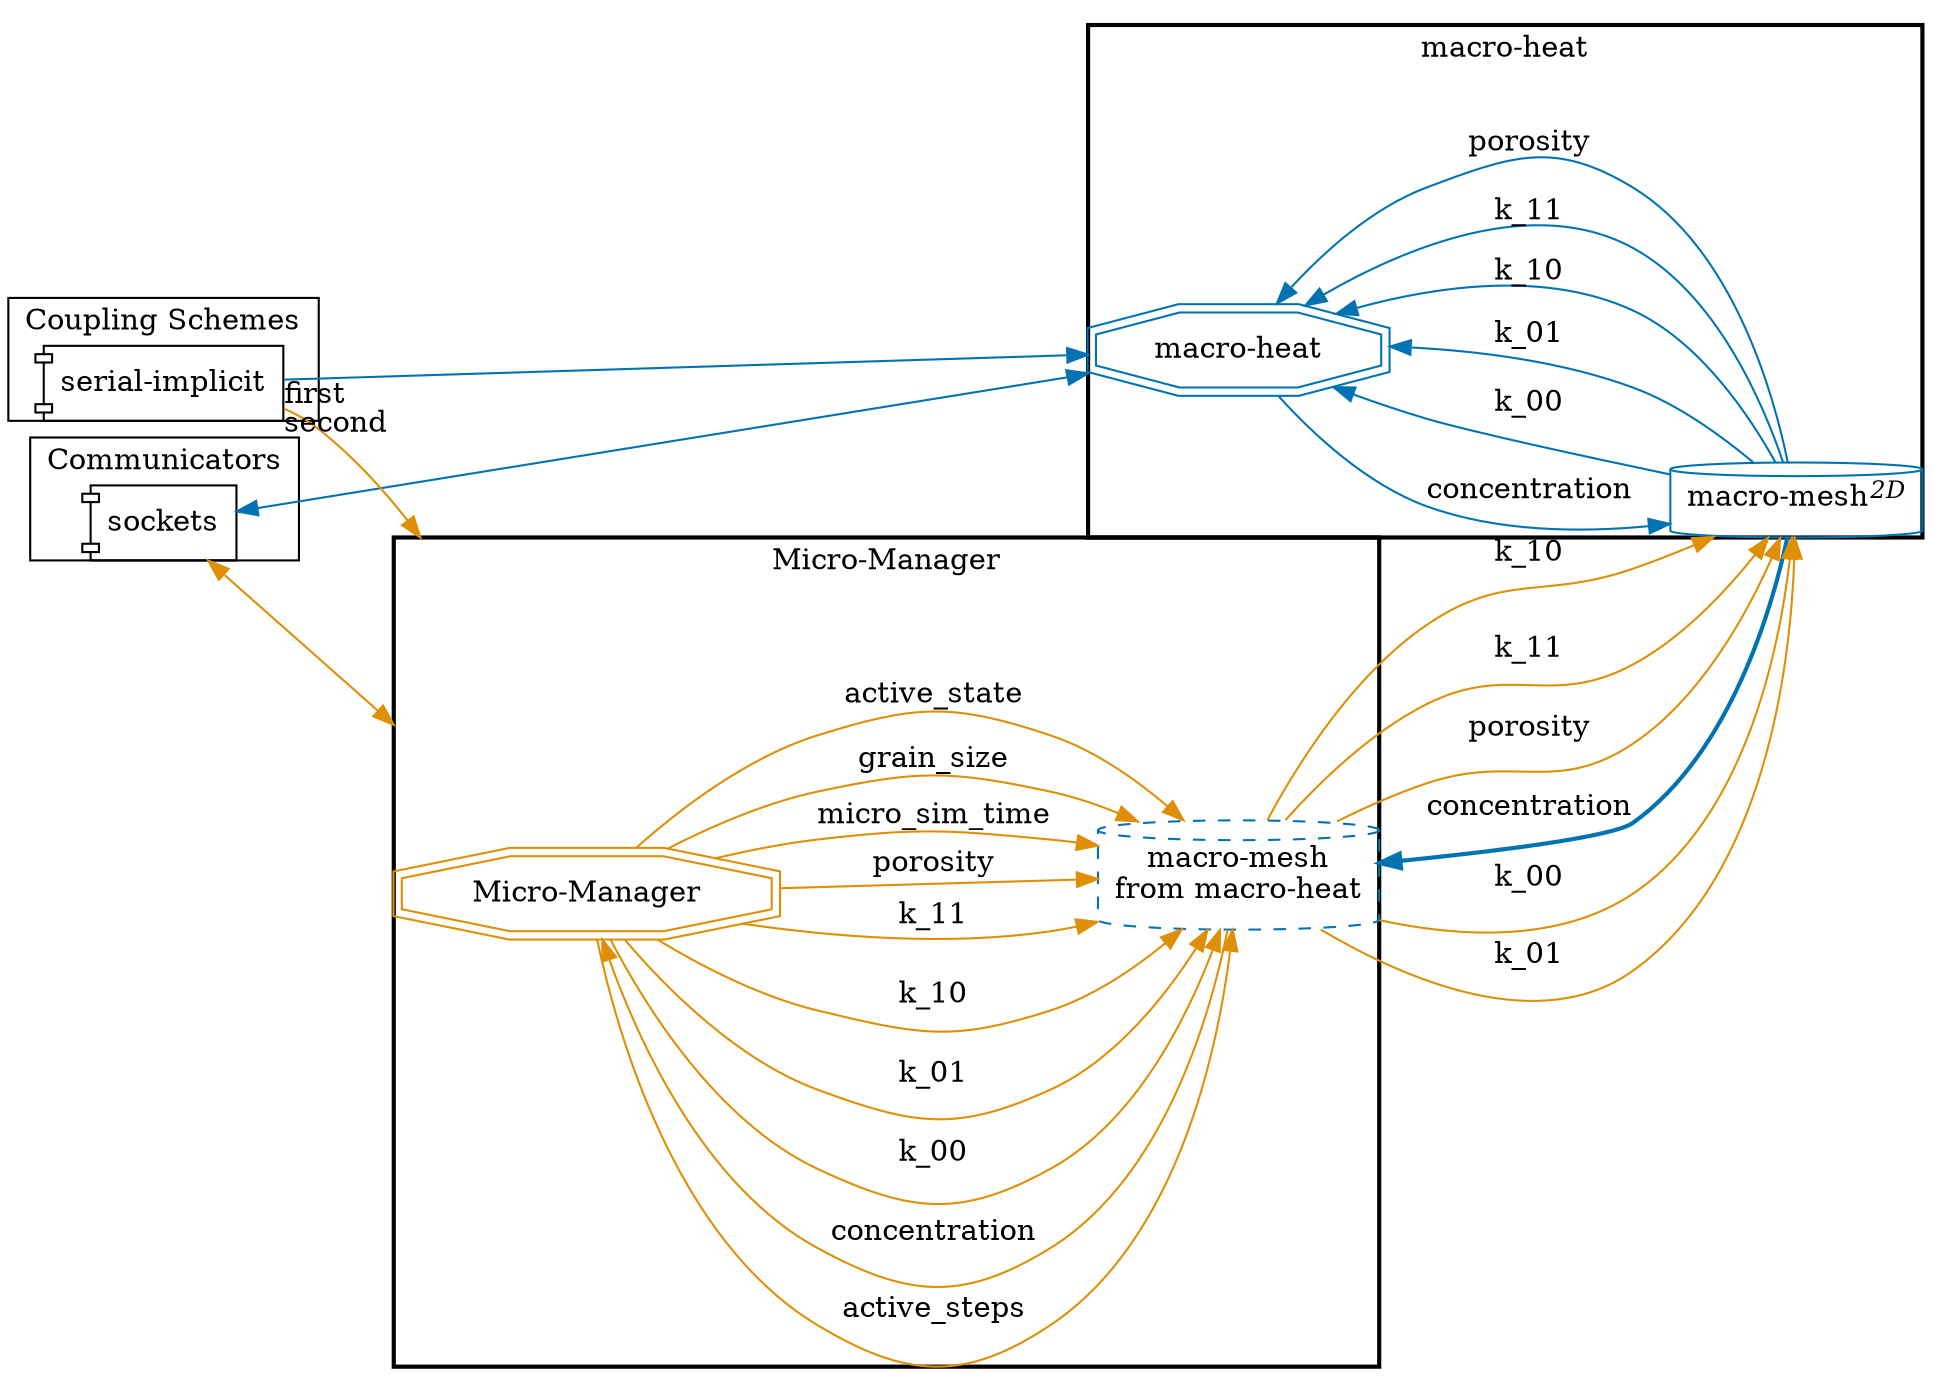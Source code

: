 digraph G {
compound=True;
layout=dot;
margin=0;
overlap=scale;
rankdir=LR;
splines=true;
subgraph cluster_m2n {
label="Communicators";
"m2n-Micro-Manager-macro-heat" [label="sockets", shape=component];
}

subgraph cluster_cpl {
label="Coupling Schemes";
"cpl-macro-heat-Micro-Manager" [label="serial-implicit", shape=component];
}

subgraph "cluster_macro-heat" {
label="macro-heat";
style=bold;
"macro-heat" [color="#0173B2", shape=doubleoctagon];
"macro-heat-macro-mesh" [color="#0173B2", label=<macro-mesh<SUP><I>2D</I></SUP>>, shape=cylinder];
"macro-heat-macro-mesh" -> "macro-heat"  [color="#0173B2", label="k_00", tooltip=scalar];
"macro-heat-macro-mesh" -> "macro-heat"  [color="#0173B2", label="k_01", tooltip=scalar];
"macro-heat-macro-mesh" -> "macro-heat"  [color="#0173B2", label="k_10", tooltip=scalar];
"macro-heat-macro-mesh" -> "macro-heat"  [color="#0173B2", label="k_11", tooltip=scalar];
"macro-heat-macro-mesh" -> "macro-heat"  [color="#0173B2", label="porosity", tooltip=scalar];
"macro-heat" -> "macro-heat-macro-mesh"  [color="#0173B2", label="concentration", tooltip=scalar];
}

subgraph "cluster_Micro-Manager" {
label="Micro-Manager";
style=bold;
"Micro-Manager" [color="#DE8F05", shape=doubleoctagon];
"Micro-Manager-macro-mesh" [color="#0173B2", label="macro-mesh
from macro-heat", shape=cylinder, style=dashed];
"Micro-Manager-macro-mesh" -> "Micro-Manager"  [color="#DE8F05", label="concentration", tooltip=scalar];
"Micro-Manager" -> "Micro-Manager-macro-mesh"  [color="#DE8F05", label="k_00", tooltip=scalar];
"Micro-Manager" -> "Micro-Manager-macro-mesh"  [color="#DE8F05", label="k_01", tooltip=scalar];
"Micro-Manager" -> "Micro-Manager-macro-mesh"  [color="#DE8F05", label="k_10", tooltip=scalar];
"Micro-Manager" -> "Micro-Manager-macro-mesh"  [color="#DE8F05", label="k_11", tooltip=scalar];
"Micro-Manager" -> "Micro-Manager-macro-mesh"  [color="#DE8F05", label="porosity", tooltip=scalar];
"Micro-Manager" -> "Micro-Manager-macro-mesh"  [color="#DE8F05", label="micro_sim_time", tooltip=scalar];
"Micro-Manager" -> "Micro-Manager-macro-mesh"  [color="#DE8F05", label="grain_size", tooltip=scalar];
"Micro-Manager" -> "Micro-Manager-macro-mesh"  [color="#DE8F05", label="active_state", tooltip=scalar];
"Micro-Manager" -> "Micro-Manager-macro-mesh"  [color="#DE8F05", label="active_steps", tooltip=scalar];
}

"m2n-Micro-Manager-macro-heat" -> "Micro-Manager"  [color="#DE8F05", dir=both, lhead="cluster_Micro-Manager"];
"m2n-Micro-Manager-macro-heat" -> "macro-heat"  [color="#0173B2", dir=both, lhead="cluster_macro-heat"];
"cpl-macro-heat-Micro-Manager" -> "macro-heat"  [color="#0173B2", lhead="cluster_macro-heat", taillabel="first"];
"cpl-macro-heat-Micro-Manager" -> "Micro-Manager"  [color="#DE8F05", lhead="cluster_Micro-Manager", taillabel="second"];
"Micro-Manager-macro-mesh" -> "macro-heat-macro-mesh"  [color="#DE8F05", label="k_00", style="", tooltip=scalar];
"Micro-Manager-macro-mesh" -> "macro-heat-macro-mesh"  [color="#DE8F05", label="k_01", style="", tooltip=scalar];
"Micro-Manager-macro-mesh" -> "macro-heat-macro-mesh"  [color="#DE8F05", label="k_10", style="", tooltip=scalar];
"Micro-Manager-macro-mesh" -> "macro-heat-macro-mesh"  [color="#DE8F05", label="k_11", style="", tooltip=scalar];
"Micro-Manager-macro-mesh" -> "macro-heat-macro-mesh"  [color="#DE8F05", label="porosity", style="", tooltip=scalar];
"macro-heat-macro-mesh" -> "Micro-Manager-macro-mesh"  [color="#0173B2", label="concentration", style=bold, tooltip="scalar initialized"];
}
